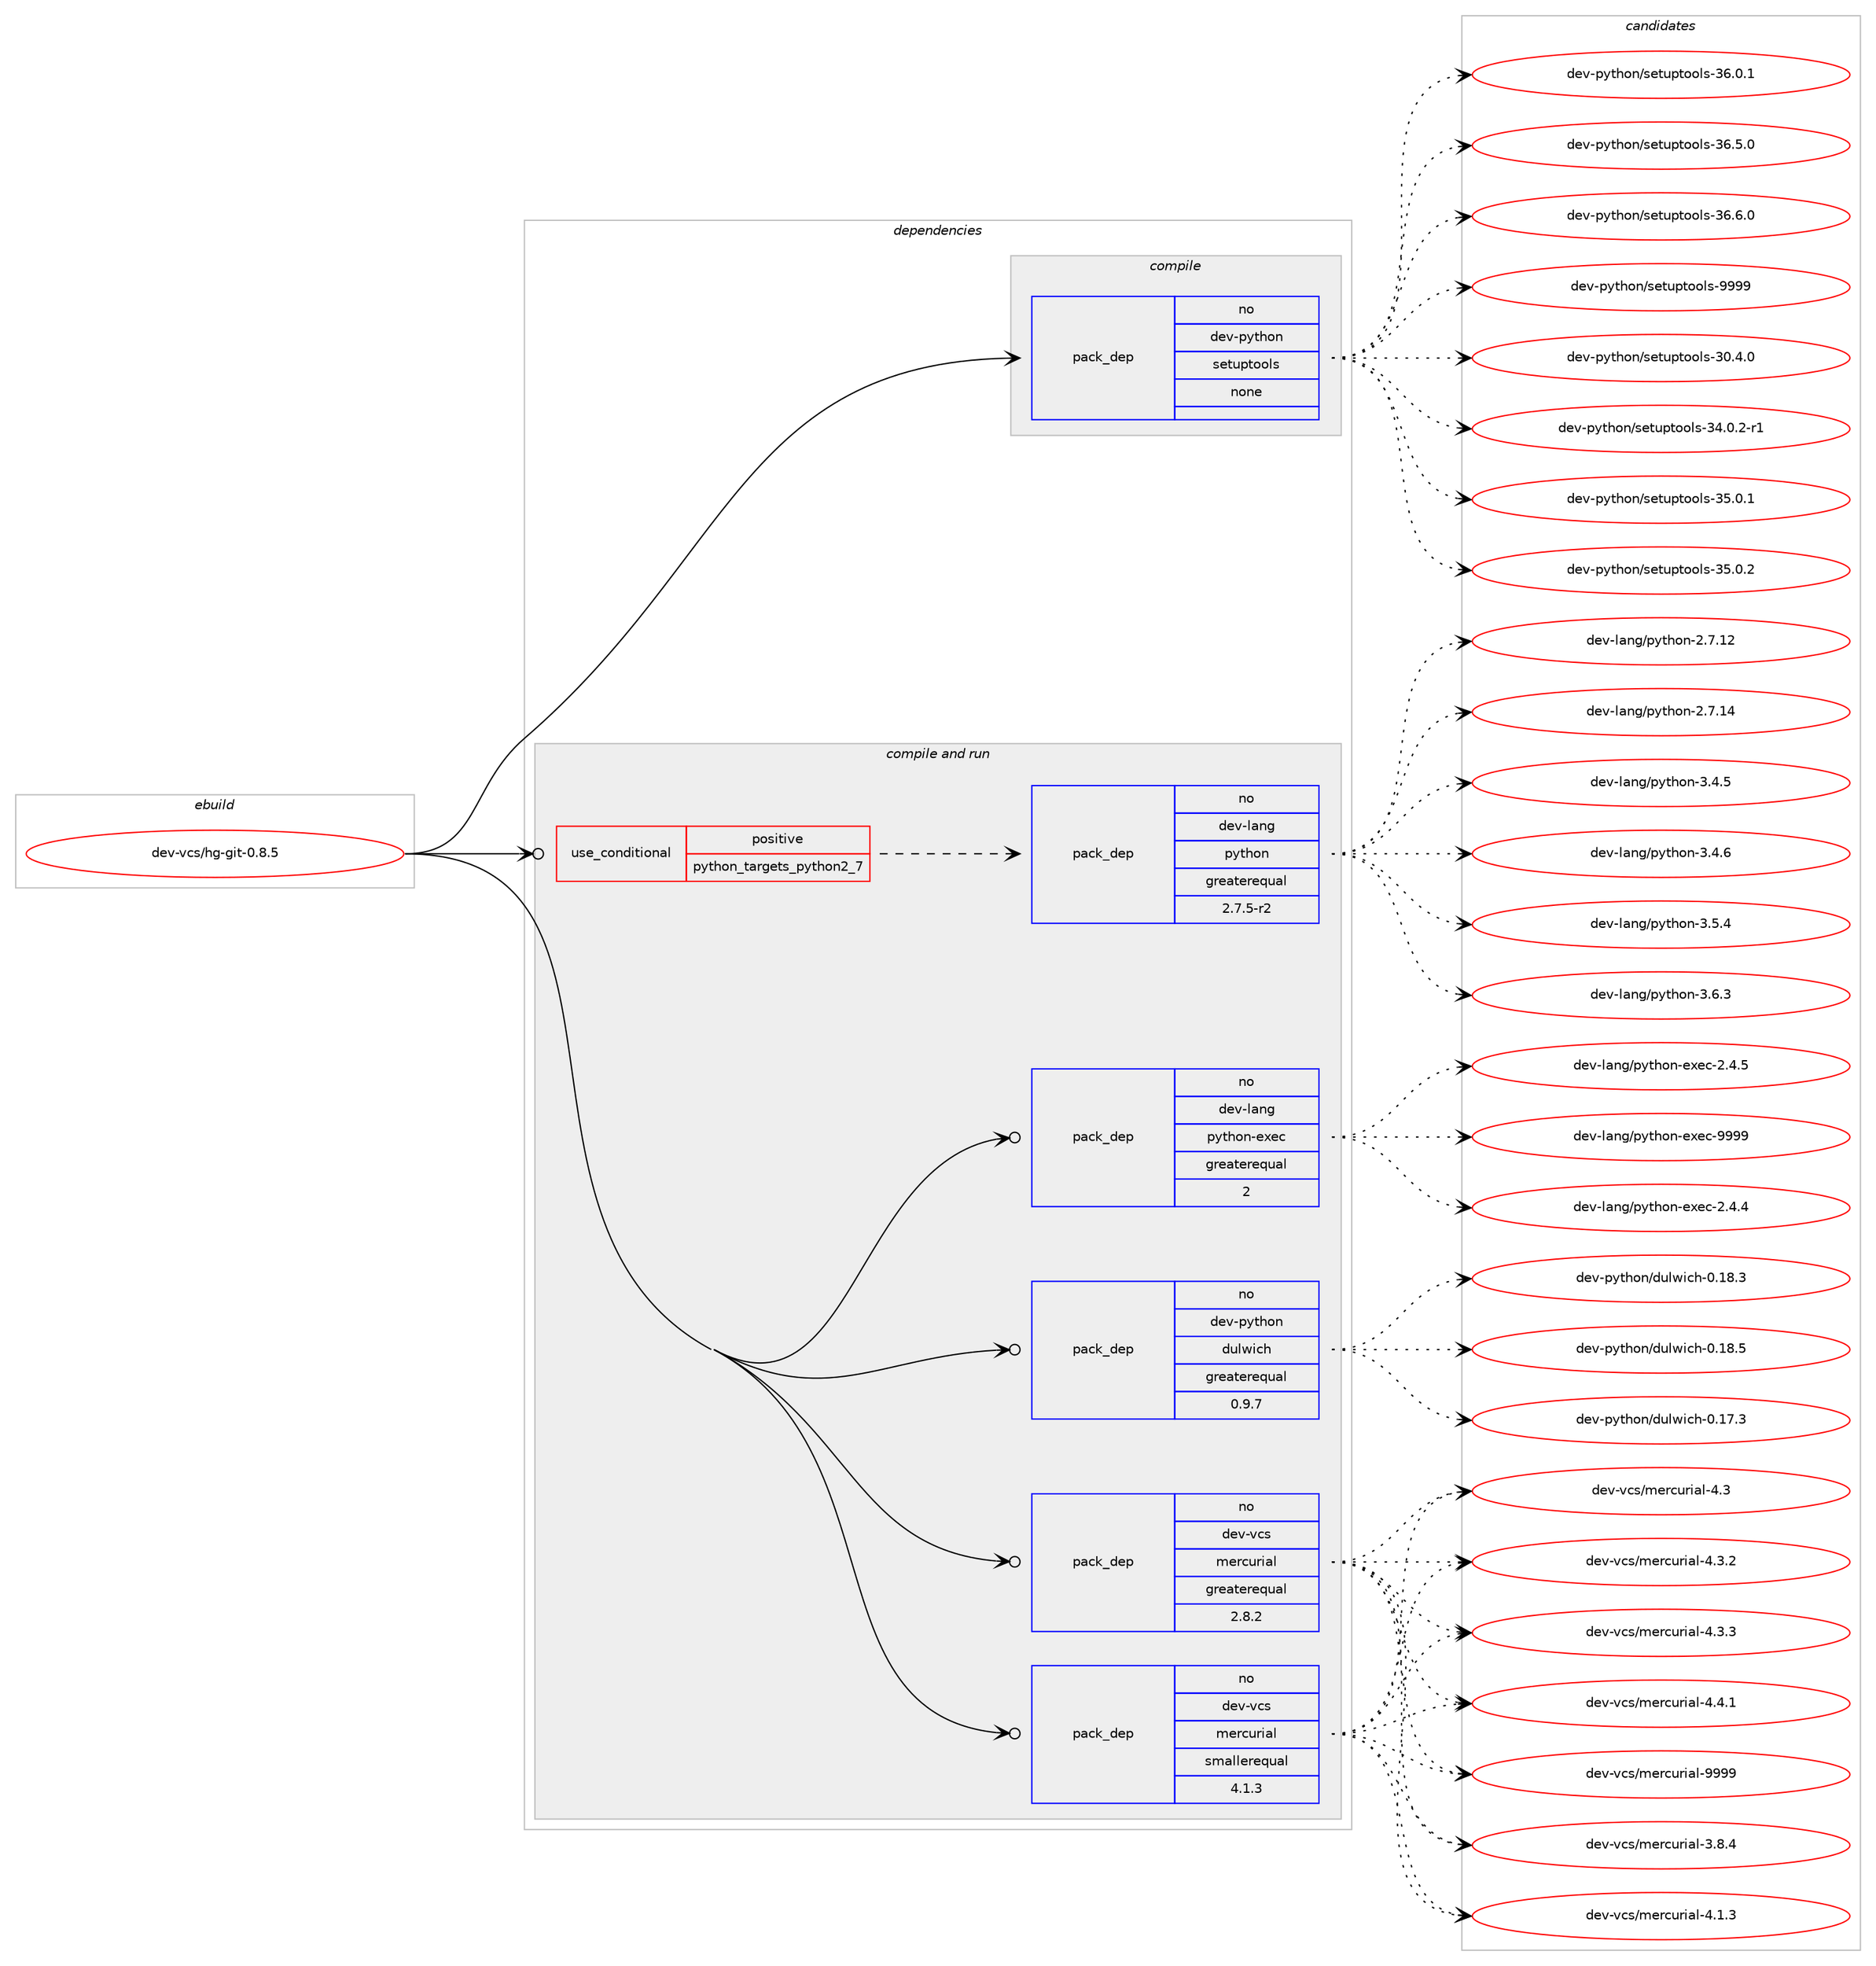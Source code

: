 digraph prolog {

# *************
# Graph options
# *************

newrank=true;
concentrate=true;
compound=true;
graph [rankdir=LR,fontname=Helvetica,fontsize=10,ranksep=1.5];#, ranksep=2.5, nodesep=0.2];
edge  [arrowhead=vee];
node  [fontname=Helvetica,fontsize=10];

# **********
# The ebuild
# **********

subgraph cluster_leftcol {
color=gray;
rank=same;
label=<<i>ebuild</i>>;
id [label="dev-vcs/hg-git-0.8.5", color=red, width=4, href="../dev-vcs/hg-git-0.8.5.svg"];
}

# ****************
# The dependencies
# ****************

subgraph cluster_midcol {
color=gray;
label=<<i>dependencies</i>>;
subgraph cluster_compile {
fillcolor="#eeeeee";
style=filled;
label=<<i>compile</i>>;
subgraph pack207867 {
dependency291590 [label=<<TABLE BORDER="0" CELLBORDER="1" CELLSPACING="0" CELLPADDING="4" WIDTH="220"><TR><TD ROWSPAN="6" CELLPADDING="30">pack_dep</TD></TR><TR><TD WIDTH="110">no</TD></TR><TR><TD>dev-python</TD></TR><TR><TD>setuptools</TD></TR><TR><TD>none</TD></TR><TR><TD></TD></TR></TABLE>>, shape=none, color=blue];
}
id:e -> dependency291590:w [weight=20,style="solid",arrowhead="vee"];
}
subgraph cluster_compileandrun {
fillcolor="#eeeeee";
style=filled;
label=<<i>compile and run</i>>;
subgraph cond79392 {
dependency291591 [label=<<TABLE BORDER="0" CELLBORDER="1" CELLSPACING="0" CELLPADDING="4"><TR><TD ROWSPAN="3" CELLPADDING="10">use_conditional</TD></TR><TR><TD>positive</TD></TR><TR><TD>python_targets_python2_7</TD></TR></TABLE>>, shape=none, color=red];
subgraph pack207868 {
dependency291592 [label=<<TABLE BORDER="0" CELLBORDER="1" CELLSPACING="0" CELLPADDING="4" WIDTH="220"><TR><TD ROWSPAN="6" CELLPADDING="30">pack_dep</TD></TR><TR><TD WIDTH="110">no</TD></TR><TR><TD>dev-lang</TD></TR><TR><TD>python</TD></TR><TR><TD>greaterequal</TD></TR><TR><TD>2.7.5-r2</TD></TR></TABLE>>, shape=none, color=blue];
}
dependency291591:e -> dependency291592:w [weight=20,style="dashed",arrowhead="vee"];
}
id:e -> dependency291591:w [weight=20,style="solid",arrowhead="odotvee"];
subgraph pack207869 {
dependency291593 [label=<<TABLE BORDER="0" CELLBORDER="1" CELLSPACING="0" CELLPADDING="4" WIDTH="220"><TR><TD ROWSPAN="6" CELLPADDING="30">pack_dep</TD></TR><TR><TD WIDTH="110">no</TD></TR><TR><TD>dev-lang</TD></TR><TR><TD>python-exec</TD></TR><TR><TD>greaterequal</TD></TR><TR><TD>2</TD></TR></TABLE>>, shape=none, color=blue];
}
id:e -> dependency291593:w [weight=20,style="solid",arrowhead="odotvee"];
subgraph pack207870 {
dependency291594 [label=<<TABLE BORDER="0" CELLBORDER="1" CELLSPACING="0" CELLPADDING="4" WIDTH="220"><TR><TD ROWSPAN="6" CELLPADDING="30">pack_dep</TD></TR><TR><TD WIDTH="110">no</TD></TR><TR><TD>dev-python</TD></TR><TR><TD>dulwich</TD></TR><TR><TD>greaterequal</TD></TR><TR><TD>0.9.7</TD></TR></TABLE>>, shape=none, color=blue];
}
id:e -> dependency291594:w [weight=20,style="solid",arrowhead="odotvee"];
subgraph pack207871 {
dependency291595 [label=<<TABLE BORDER="0" CELLBORDER="1" CELLSPACING="0" CELLPADDING="4" WIDTH="220"><TR><TD ROWSPAN="6" CELLPADDING="30">pack_dep</TD></TR><TR><TD WIDTH="110">no</TD></TR><TR><TD>dev-vcs</TD></TR><TR><TD>mercurial</TD></TR><TR><TD>greaterequal</TD></TR><TR><TD>2.8.2</TD></TR></TABLE>>, shape=none, color=blue];
}
id:e -> dependency291595:w [weight=20,style="solid",arrowhead="odotvee"];
subgraph pack207872 {
dependency291596 [label=<<TABLE BORDER="0" CELLBORDER="1" CELLSPACING="0" CELLPADDING="4" WIDTH="220"><TR><TD ROWSPAN="6" CELLPADDING="30">pack_dep</TD></TR><TR><TD WIDTH="110">no</TD></TR><TR><TD>dev-vcs</TD></TR><TR><TD>mercurial</TD></TR><TR><TD>smallerequal</TD></TR><TR><TD>4.1.3</TD></TR></TABLE>>, shape=none, color=blue];
}
id:e -> dependency291596:w [weight=20,style="solid",arrowhead="odotvee"];
}
subgraph cluster_run {
fillcolor="#eeeeee";
style=filled;
label=<<i>run</i>>;
}
}

# **************
# The candidates
# **************

subgraph cluster_choices {
rank=same;
color=gray;
label=<<i>candidates</i>>;

subgraph choice207867 {
color=black;
nodesep=1;
choice100101118451121211161041111104711510111611711211611111110811545514846524648 [label="dev-python/setuptools-30.4.0", color=red, width=4,href="../dev-python/setuptools-30.4.0.svg"];
choice1001011184511212111610411111047115101116117112116111111108115455152464846504511449 [label="dev-python/setuptools-34.0.2-r1", color=red, width=4,href="../dev-python/setuptools-34.0.2-r1.svg"];
choice100101118451121211161041111104711510111611711211611111110811545515346484649 [label="dev-python/setuptools-35.0.1", color=red, width=4,href="../dev-python/setuptools-35.0.1.svg"];
choice100101118451121211161041111104711510111611711211611111110811545515346484650 [label="dev-python/setuptools-35.0.2", color=red, width=4,href="../dev-python/setuptools-35.0.2.svg"];
choice100101118451121211161041111104711510111611711211611111110811545515446484649 [label="dev-python/setuptools-36.0.1", color=red, width=4,href="../dev-python/setuptools-36.0.1.svg"];
choice100101118451121211161041111104711510111611711211611111110811545515446534648 [label="dev-python/setuptools-36.5.0", color=red, width=4,href="../dev-python/setuptools-36.5.0.svg"];
choice100101118451121211161041111104711510111611711211611111110811545515446544648 [label="dev-python/setuptools-36.6.0", color=red, width=4,href="../dev-python/setuptools-36.6.0.svg"];
choice10010111845112121116104111110471151011161171121161111111081154557575757 [label="dev-python/setuptools-9999", color=red, width=4,href="../dev-python/setuptools-9999.svg"];
dependency291590:e -> choice100101118451121211161041111104711510111611711211611111110811545514846524648:w [style=dotted,weight="100"];
dependency291590:e -> choice1001011184511212111610411111047115101116117112116111111108115455152464846504511449:w [style=dotted,weight="100"];
dependency291590:e -> choice100101118451121211161041111104711510111611711211611111110811545515346484649:w [style=dotted,weight="100"];
dependency291590:e -> choice100101118451121211161041111104711510111611711211611111110811545515346484650:w [style=dotted,weight="100"];
dependency291590:e -> choice100101118451121211161041111104711510111611711211611111110811545515446484649:w [style=dotted,weight="100"];
dependency291590:e -> choice100101118451121211161041111104711510111611711211611111110811545515446534648:w [style=dotted,weight="100"];
dependency291590:e -> choice100101118451121211161041111104711510111611711211611111110811545515446544648:w [style=dotted,weight="100"];
dependency291590:e -> choice10010111845112121116104111110471151011161171121161111111081154557575757:w [style=dotted,weight="100"];
}
subgraph choice207868 {
color=black;
nodesep=1;
choice10010111845108971101034711212111610411111045504655464950 [label="dev-lang/python-2.7.12", color=red, width=4,href="../dev-lang/python-2.7.12.svg"];
choice10010111845108971101034711212111610411111045504655464952 [label="dev-lang/python-2.7.14", color=red, width=4,href="../dev-lang/python-2.7.14.svg"];
choice100101118451089711010347112121116104111110455146524653 [label="dev-lang/python-3.4.5", color=red, width=4,href="../dev-lang/python-3.4.5.svg"];
choice100101118451089711010347112121116104111110455146524654 [label="dev-lang/python-3.4.6", color=red, width=4,href="../dev-lang/python-3.4.6.svg"];
choice100101118451089711010347112121116104111110455146534652 [label="dev-lang/python-3.5.4", color=red, width=4,href="../dev-lang/python-3.5.4.svg"];
choice100101118451089711010347112121116104111110455146544651 [label="dev-lang/python-3.6.3", color=red, width=4,href="../dev-lang/python-3.6.3.svg"];
dependency291592:e -> choice10010111845108971101034711212111610411111045504655464950:w [style=dotted,weight="100"];
dependency291592:e -> choice10010111845108971101034711212111610411111045504655464952:w [style=dotted,weight="100"];
dependency291592:e -> choice100101118451089711010347112121116104111110455146524653:w [style=dotted,weight="100"];
dependency291592:e -> choice100101118451089711010347112121116104111110455146524654:w [style=dotted,weight="100"];
dependency291592:e -> choice100101118451089711010347112121116104111110455146534652:w [style=dotted,weight="100"];
dependency291592:e -> choice100101118451089711010347112121116104111110455146544651:w [style=dotted,weight="100"];
}
subgraph choice207869 {
color=black;
nodesep=1;
choice1001011184510897110103471121211161041111104510112010199455046524652 [label="dev-lang/python-exec-2.4.4", color=red, width=4,href="../dev-lang/python-exec-2.4.4.svg"];
choice1001011184510897110103471121211161041111104510112010199455046524653 [label="dev-lang/python-exec-2.4.5", color=red, width=4,href="../dev-lang/python-exec-2.4.5.svg"];
choice10010111845108971101034711212111610411111045101120101994557575757 [label="dev-lang/python-exec-9999", color=red, width=4,href="../dev-lang/python-exec-9999.svg"];
dependency291593:e -> choice1001011184510897110103471121211161041111104510112010199455046524652:w [style=dotted,weight="100"];
dependency291593:e -> choice1001011184510897110103471121211161041111104510112010199455046524653:w [style=dotted,weight="100"];
dependency291593:e -> choice10010111845108971101034711212111610411111045101120101994557575757:w [style=dotted,weight="100"];
}
subgraph choice207870 {
color=black;
nodesep=1;
choice10010111845112121116104111110471001171081191059910445484649554651 [label="dev-python/dulwich-0.17.3", color=red, width=4,href="../dev-python/dulwich-0.17.3.svg"];
choice10010111845112121116104111110471001171081191059910445484649564651 [label="dev-python/dulwich-0.18.3", color=red, width=4,href="../dev-python/dulwich-0.18.3.svg"];
choice10010111845112121116104111110471001171081191059910445484649564653 [label="dev-python/dulwich-0.18.5", color=red, width=4,href="../dev-python/dulwich-0.18.5.svg"];
dependency291594:e -> choice10010111845112121116104111110471001171081191059910445484649554651:w [style=dotted,weight="100"];
dependency291594:e -> choice10010111845112121116104111110471001171081191059910445484649564651:w [style=dotted,weight="100"];
dependency291594:e -> choice10010111845112121116104111110471001171081191059910445484649564653:w [style=dotted,weight="100"];
}
subgraph choice207871 {
color=black;
nodesep=1;
choice1001011184511899115471091011149911711410597108455146564652 [label="dev-vcs/mercurial-3.8.4", color=red, width=4,href="../dev-vcs/mercurial-3.8.4.svg"];
choice1001011184511899115471091011149911711410597108455246494651 [label="dev-vcs/mercurial-4.1.3", color=red, width=4,href="../dev-vcs/mercurial-4.1.3.svg"];
choice100101118451189911547109101114991171141059710845524651 [label="dev-vcs/mercurial-4.3", color=red, width=4,href="../dev-vcs/mercurial-4.3.svg"];
choice1001011184511899115471091011149911711410597108455246514650 [label="dev-vcs/mercurial-4.3.2", color=red, width=4,href="../dev-vcs/mercurial-4.3.2.svg"];
choice1001011184511899115471091011149911711410597108455246514651 [label="dev-vcs/mercurial-4.3.3", color=red, width=4,href="../dev-vcs/mercurial-4.3.3.svg"];
choice1001011184511899115471091011149911711410597108455246524649 [label="dev-vcs/mercurial-4.4.1", color=red, width=4,href="../dev-vcs/mercurial-4.4.1.svg"];
choice10010111845118991154710910111499117114105971084557575757 [label="dev-vcs/mercurial-9999", color=red, width=4,href="../dev-vcs/mercurial-9999.svg"];
dependency291595:e -> choice1001011184511899115471091011149911711410597108455146564652:w [style=dotted,weight="100"];
dependency291595:e -> choice1001011184511899115471091011149911711410597108455246494651:w [style=dotted,weight="100"];
dependency291595:e -> choice100101118451189911547109101114991171141059710845524651:w [style=dotted,weight="100"];
dependency291595:e -> choice1001011184511899115471091011149911711410597108455246514650:w [style=dotted,weight="100"];
dependency291595:e -> choice1001011184511899115471091011149911711410597108455246514651:w [style=dotted,weight="100"];
dependency291595:e -> choice1001011184511899115471091011149911711410597108455246524649:w [style=dotted,weight="100"];
dependency291595:e -> choice10010111845118991154710910111499117114105971084557575757:w [style=dotted,weight="100"];
}
subgraph choice207872 {
color=black;
nodesep=1;
choice1001011184511899115471091011149911711410597108455146564652 [label="dev-vcs/mercurial-3.8.4", color=red, width=4,href="../dev-vcs/mercurial-3.8.4.svg"];
choice1001011184511899115471091011149911711410597108455246494651 [label="dev-vcs/mercurial-4.1.3", color=red, width=4,href="../dev-vcs/mercurial-4.1.3.svg"];
choice100101118451189911547109101114991171141059710845524651 [label="dev-vcs/mercurial-4.3", color=red, width=4,href="../dev-vcs/mercurial-4.3.svg"];
choice1001011184511899115471091011149911711410597108455246514650 [label="dev-vcs/mercurial-4.3.2", color=red, width=4,href="../dev-vcs/mercurial-4.3.2.svg"];
choice1001011184511899115471091011149911711410597108455246514651 [label="dev-vcs/mercurial-4.3.3", color=red, width=4,href="../dev-vcs/mercurial-4.3.3.svg"];
choice1001011184511899115471091011149911711410597108455246524649 [label="dev-vcs/mercurial-4.4.1", color=red, width=4,href="../dev-vcs/mercurial-4.4.1.svg"];
choice10010111845118991154710910111499117114105971084557575757 [label="dev-vcs/mercurial-9999", color=red, width=4,href="../dev-vcs/mercurial-9999.svg"];
dependency291596:e -> choice1001011184511899115471091011149911711410597108455146564652:w [style=dotted,weight="100"];
dependency291596:e -> choice1001011184511899115471091011149911711410597108455246494651:w [style=dotted,weight="100"];
dependency291596:e -> choice100101118451189911547109101114991171141059710845524651:w [style=dotted,weight="100"];
dependency291596:e -> choice1001011184511899115471091011149911711410597108455246514650:w [style=dotted,weight="100"];
dependency291596:e -> choice1001011184511899115471091011149911711410597108455246514651:w [style=dotted,weight="100"];
dependency291596:e -> choice1001011184511899115471091011149911711410597108455246524649:w [style=dotted,weight="100"];
dependency291596:e -> choice10010111845118991154710910111499117114105971084557575757:w [style=dotted,weight="100"];
}
}

}
